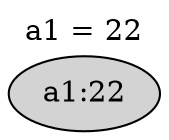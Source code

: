 digraph G {
  rankdir=LR;
  node [shape=ellipse, style=filled];
  bgcolor=transparent;
  label = "a1 = 22"; labelloc = top;

  a1[label="a1:22"]
}